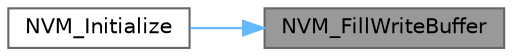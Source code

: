 digraph "NVM_FillWriteBuffer"
{
 // LATEX_PDF_SIZE
  bgcolor="transparent";
  edge [fontname=Helvetica,fontsize=10,labelfontname=Helvetica,labelfontsize=10];
  node [fontname=Helvetica,fontsize=10,shape=box,height=0.2,width=0.4];
  rankdir="RL";
  Node1 [id="Node000001",label="NVM_FillWriteBuffer",height=0.2,width=0.4,color="gray40", fillcolor="grey60", style="filled", fontcolor="black",tooltip=" "];
  Node1 -> Node2 [id="edge1_Node000001_Node000002",dir="back",color="steelblue1",style="solid",tooltip=" "];
  Node2 [id="Node000002",label="NVM_Initialize",height=0.2,width=0.4,color="grey40", fillcolor="white", style="filled",URL="$nvm_8c.html#a8a99f88d65a6946c35d3e24e7d00c001",tooltip=" "];
}
